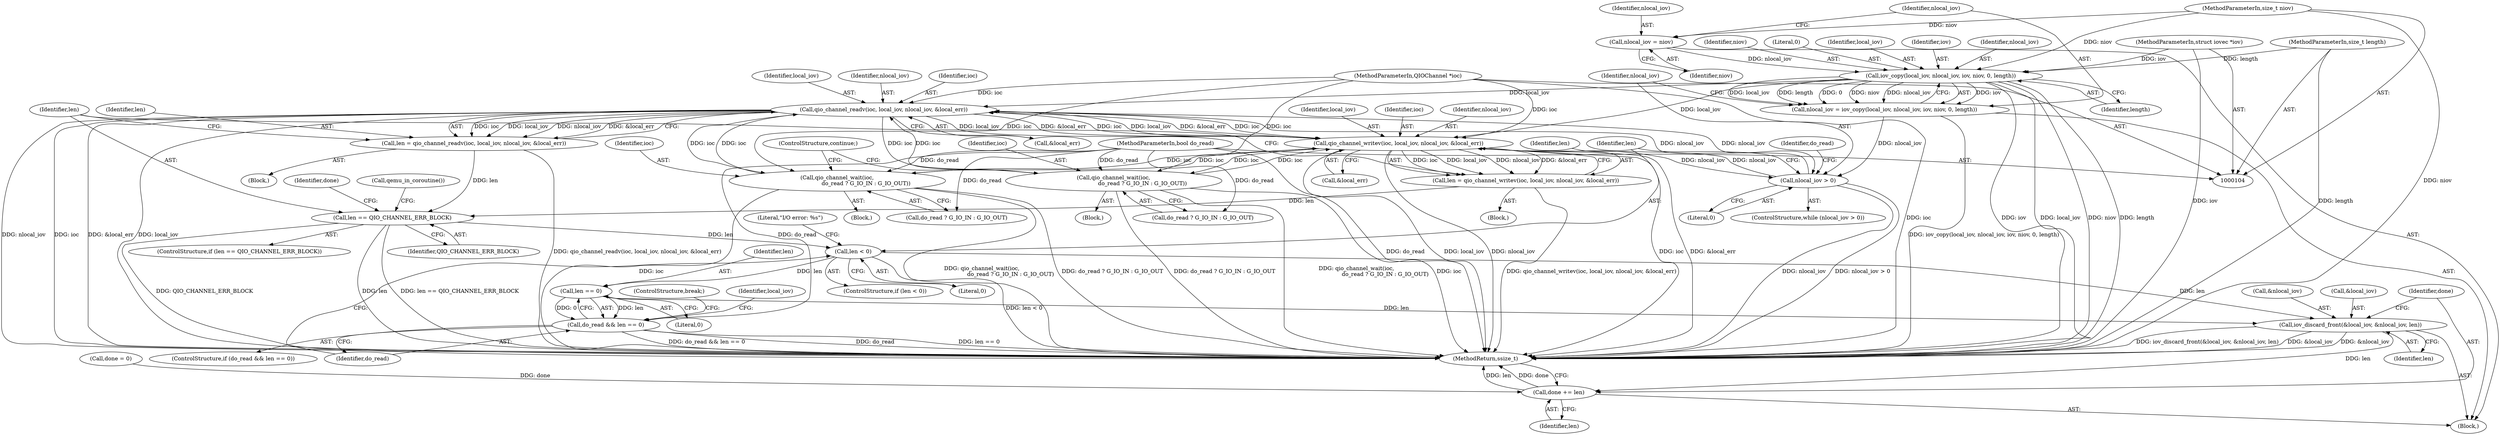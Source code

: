 digraph "0_qemu_ff82911cd3f69f028f2537825c9720ff78bc3f19_1@API" {
"1000147" [label="(Call,qio_channel_readv(ioc, local_iov, nlocal_iov, &local_err))"];
"1000157" [label="(Call,qio_channel_writev(ioc, local_iov, nlocal_iov, &local_err))"];
"1000147" [label="(Call,qio_channel_readv(ioc, local_iov, nlocal_iov, &local_err))"];
"1000176" [label="(Call,qio_channel_wait(ioc,\n                                 do_read ? G_IO_IN : G_IO_OUT))"];
"1000105" [label="(MethodParameterIn,QIOChannel *ioc)"];
"1000109" [label="(MethodParameterIn,bool do_read)"];
"1000191" [label="(Call,qio_channel_wait(ioc,\n                                 do_read ? G_IO_IN : G_IO_OUT))"];
"1000129" [label="(Call,iov_copy(local_iov, nlocal_iov, iov, niov, 0, length))"];
"1000124" [label="(Call,nlocal_iov = niov)"];
"1000107" [label="(MethodParameterIn,size_t niov)"];
"1000106" [label="(MethodParameterIn,struct iovec *iov)"];
"1000108" [label="(MethodParameterIn,size_t length)"];
"1000137" [label="(Call,nlocal_iov > 0)"];
"1000127" [label="(Call,nlocal_iov = iov_copy(local_iov, nlocal_iov, iov, niov, 0, length))"];
"1000145" [label="(Call,len = qio_channel_readv(ioc, local_iov, nlocal_iov, &local_err))"];
"1000164" [label="(Call,len == QIO_CHANNEL_ERR_BLOCK)"];
"1000204" [label="(Call,len < 0)"];
"1000222" [label="(Call,len == 0)"];
"1000220" [label="(Call,do_read && len == 0)"];
"1000227" [label="(Call,iov_discard_front(&local_iov, &nlocal_iov, len))"];
"1000233" [label="(Call,done += len)"];
"1000155" [label="(Call,len = qio_channel_writev(ioc, local_iov, nlocal_iov, &local_err))"];
"1000209" [label="(Literal,\"I/O error: %s\")"];
"1000227" [label="(Call,iov_discard_front(&local_iov, &nlocal_iov, len))"];
"1000133" [label="(Identifier,niov)"];
"1000143" [label="(Identifier,do_read)"];
"1000190" [label="(Block,)"];
"1000161" [label="(Call,&local_err)"];
"1000124" [label="(Call,nlocal_iov = niov)"];
"1000177" [label="(Identifier,ioc)"];
"1000204" [label="(Call,len < 0)"];
"1000224" [label="(Literal,0)"];
"1000192" [label="(Identifier,ioc)"];
"1000226" [label="(ControlStructure,break;)"];
"1000156" [label="(Identifier,len)"];
"1000137" [label="(Call,nlocal_iov > 0)"];
"1000128" [label="(Identifier,nlocal_iov)"];
"1000220" [label="(Call,do_read && len == 0)"];
"1000150" [label="(Identifier,nlocal_iov)"];
"1000134" [label="(Literal,0)"];
"1000203" [label="(ControlStructure,if (len < 0))"];
"1000155" [label="(Call,len = qio_channel_writev(ioc, local_iov, nlocal_iov, &local_err))"];
"1000125" [label="(Identifier,nlocal_iov)"];
"1000166" [label="(Identifier,QIO_CHANNEL_ERR_BLOCK)"];
"1000164" [label="(Call,len == QIO_CHANNEL_ERR_BLOCK)"];
"1000230" [label="(Call,&nlocal_iov)"];
"1000159" [label="(Identifier,local_iov)"];
"1000191" [label="(Call,qio_channel_wait(ioc,\n                                 do_read ? G_IO_IN : G_IO_OUT))"];
"1000105" [label="(MethodParameterIn,QIOChannel *ioc)"];
"1000110" [label="(Block,)"];
"1000219" [label="(ControlStructure,if (do_read && len == 0))"];
"1000129" [label="(Call,iov_copy(local_iov, nlocal_iov, iov, niov, 0, length))"];
"1000145" [label="(Call,len = qio_channel_readv(ioc, local_iov, nlocal_iov, &local_err))"];
"1000234" [label="(Identifier,done)"];
"1000138" [label="(Identifier,nlocal_iov)"];
"1000157" [label="(Call,qio_channel_writev(ioc, local_iov, nlocal_iov, &local_err))"];
"1000127" [label="(Call,nlocal_iov = iov_copy(local_iov, nlocal_iov, iov, niov, 0, length))"];
"1000108" [label="(MethodParameterIn,size_t length)"];
"1000178" [label="(Call,do_read ? G_IO_IN : G_IO_OUT)"];
"1000130" [label="(Identifier,local_iov)"];
"1000126" [label="(Identifier,niov)"];
"1000205" [label="(Identifier,len)"];
"1000144" [label="(Block,)"];
"1000229" [label="(Identifier,local_iov)"];
"1000236" [label="(MethodReturn,ssize_t)"];
"1000189" [label="(Identifier,done)"];
"1000176" [label="(Call,qio_channel_wait(ioc,\n                                 do_read ? G_IO_IN : G_IO_OUT))"];
"1000233" [label="(Call,done += len)"];
"1000107" [label="(MethodParameterIn,size_t niov)"];
"1000135" [label="(Identifier,length)"];
"1000146" [label="(Identifier,len)"];
"1000106" [label="(MethodParameterIn,struct iovec *iov)"];
"1000112" [label="(Call,done = 0)"];
"1000235" [label="(Identifier,len)"];
"1000221" [label="(Identifier,do_read)"];
"1000139" [label="(Literal,0)"];
"1000175" [label="(Block,)"];
"1000158" [label="(Identifier,ioc)"];
"1000206" [label="(Literal,0)"];
"1000148" [label="(Identifier,ioc)"];
"1000228" [label="(Call,&local_iov)"];
"1000149" [label="(Identifier,local_iov)"];
"1000163" [label="(ControlStructure,if (len == QIO_CHANNEL_ERR_BLOCK))"];
"1000109" [label="(MethodParameterIn,bool do_read)"];
"1000132" [label="(Identifier,iov)"];
"1000223" [label="(Identifier,len)"];
"1000232" [label="(Identifier,len)"];
"1000154" [label="(Block,)"];
"1000147" [label="(Call,qio_channel_readv(ioc, local_iov, nlocal_iov, &local_err))"];
"1000160" [label="(Identifier,nlocal_iov)"];
"1000202" [label="(ControlStructure,continue;)"];
"1000193" [label="(Call,do_read ? G_IO_IN : G_IO_OUT)"];
"1000131" [label="(Identifier,nlocal_iov)"];
"1000222" [label="(Call,len == 0)"];
"1000151" [label="(Call,&local_err)"];
"1000169" [label="(Call,qemu_in_coroutine())"];
"1000165" [label="(Identifier,len)"];
"1000136" [label="(ControlStructure,while (nlocal_iov > 0))"];
"1000147" -> "1000145"  [label="AST: "];
"1000147" -> "1000151"  [label="CFG: "];
"1000148" -> "1000147"  [label="AST: "];
"1000149" -> "1000147"  [label="AST: "];
"1000150" -> "1000147"  [label="AST: "];
"1000151" -> "1000147"  [label="AST: "];
"1000145" -> "1000147"  [label="CFG: "];
"1000147" -> "1000236"  [label="DDG: &local_err"];
"1000147" -> "1000236"  [label="DDG: local_iov"];
"1000147" -> "1000236"  [label="DDG: ioc"];
"1000147" -> "1000236"  [label="DDG: nlocal_iov"];
"1000147" -> "1000137"  [label="DDG: nlocal_iov"];
"1000147" -> "1000145"  [label="DDG: ioc"];
"1000147" -> "1000145"  [label="DDG: local_iov"];
"1000147" -> "1000145"  [label="DDG: nlocal_iov"];
"1000147" -> "1000145"  [label="DDG: &local_err"];
"1000157" -> "1000147"  [label="DDG: ioc"];
"1000157" -> "1000147"  [label="DDG: local_iov"];
"1000157" -> "1000147"  [label="DDG: &local_err"];
"1000176" -> "1000147"  [label="DDG: ioc"];
"1000191" -> "1000147"  [label="DDG: ioc"];
"1000105" -> "1000147"  [label="DDG: ioc"];
"1000129" -> "1000147"  [label="DDG: local_iov"];
"1000137" -> "1000147"  [label="DDG: nlocal_iov"];
"1000147" -> "1000157"  [label="DDG: ioc"];
"1000147" -> "1000157"  [label="DDG: local_iov"];
"1000147" -> "1000157"  [label="DDG: &local_err"];
"1000147" -> "1000176"  [label="DDG: ioc"];
"1000147" -> "1000191"  [label="DDG: ioc"];
"1000157" -> "1000155"  [label="AST: "];
"1000157" -> "1000161"  [label="CFG: "];
"1000158" -> "1000157"  [label="AST: "];
"1000159" -> "1000157"  [label="AST: "];
"1000160" -> "1000157"  [label="AST: "];
"1000161" -> "1000157"  [label="AST: "];
"1000155" -> "1000157"  [label="CFG: "];
"1000157" -> "1000236"  [label="DDG: local_iov"];
"1000157" -> "1000236"  [label="DDG: nlocal_iov"];
"1000157" -> "1000236"  [label="DDG: ioc"];
"1000157" -> "1000236"  [label="DDG: &local_err"];
"1000157" -> "1000137"  [label="DDG: nlocal_iov"];
"1000157" -> "1000155"  [label="DDG: ioc"];
"1000157" -> "1000155"  [label="DDG: local_iov"];
"1000157" -> "1000155"  [label="DDG: nlocal_iov"];
"1000157" -> "1000155"  [label="DDG: &local_err"];
"1000176" -> "1000157"  [label="DDG: ioc"];
"1000191" -> "1000157"  [label="DDG: ioc"];
"1000105" -> "1000157"  [label="DDG: ioc"];
"1000129" -> "1000157"  [label="DDG: local_iov"];
"1000137" -> "1000157"  [label="DDG: nlocal_iov"];
"1000157" -> "1000176"  [label="DDG: ioc"];
"1000157" -> "1000191"  [label="DDG: ioc"];
"1000176" -> "1000175"  [label="AST: "];
"1000176" -> "1000178"  [label="CFG: "];
"1000177" -> "1000176"  [label="AST: "];
"1000178" -> "1000176"  [label="AST: "];
"1000202" -> "1000176"  [label="CFG: "];
"1000176" -> "1000236"  [label="DDG: do_read ? G_IO_IN : G_IO_OUT"];
"1000176" -> "1000236"  [label="DDG: qio_channel_wait(ioc,\n                                 do_read ? G_IO_IN : G_IO_OUT)"];
"1000176" -> "1000236"  [label="DDG: ioc"];
"1000105" -> "1000176"  [label="DDG: ioc"];
"1000109" -> "1000176"  [label="DDG: do_read"];
"1000105" -> "1000104"  [label="AST: "];
"1000105" -> "1000236"  [label="DDG: ioc"];
"1000105" -> "1000191"  [label="DDG: ioc"];
"1000109" -> "1000104"  [label="AST: "];
"1000109" -> "1000236"  [label="DDG: do_read"];
"1000109" -> "1000178"  [label="DDG: do_read"];
"1000109" -> "1000191"  [label="DDG: do_read"];
"1000109" -> "1000193"  [label="DDG: do_read"];
"1000109" -> "1000220"  [label="DDG: do_read"];
"1000191" -> "1000190"  [label="AST: "];
"1000191" -> "1000193"  [label="CFG: "];
"1000192" -> "1000191"  [label="AST: "];
"1000193" -> "1000191"  [label="AST: "];
"1000202" -> "1000191"  [label="CFG: "];
"1000191" -> "1000236"  [label="DDG: qio_channel_wait(ioc,\n                                 do_read ? G_IO_IN : G_IO_OUT)"];
"1000191" -> "1000236"  [label="DDG: do_read ? G_IO_IN : G_IO_OUT"];
"1000191" -> "1000236"  [label="DDG: ioc"];
"1000129" -> "1000127"  [label="AST: "];
"1000129" -> "1000135"  [label="CFG: "];
"1000130" -> "1000129"  [label="AST: "];
"1000131" -> "1000129"  [label="AST: "];
"1000132" -> "1000129"  [label="AST: "];
"1000133" -> "1000129"  [label="AST: "];
"1000134" -> "1000129"  [label="AST: "];
"1000135" -> "1000129"  [label="AST: "];
"1000127" -> "1000129"  [label="CFG: "];
"1000129" -> "1000236"  [label="DDG: iov"];
"1000129" -> "1000236"  [label="DDG: local_iov"];
"1000129" -> "1000236"  [label="DDG: niov"];
"1000129" -> "1000236"  [label="DDG: length"];
"1000129" -> "1000127"  [label="DDG: iov"];
"1000129" -> "1000127"  [label="DDG: local_iov"];
"1000129" -> "1000127"  [label="DDG: length"];
"1000129" -> "1000127"  [label="DDG: 0"];
"1000129" -> "1000127"  [label="DDG: niov"];
"1000129" -> "1000127"  [label="DDG: nlocal_iov"];
"1000124" -> "1000129"  [label="DDG: nlocal_iov"];
"1000106" -> "1000129"  [label="DDG: iov"];
"1000107" -> "1000129"  [label="DDG: niov"];
"1000108" -> "1000129"  [label="DDG: length"];
"1000124" -> "1000110"  [label="AST: "];
"1000124" -> "1000126"  [label="CFG: "];
"1000125" -> "1000124"  [label="AST: "];
"1000126" -> "1000124"  [label="AST: "];
"1000128" -> "1000124"  [label="CFG: "];
"1000107" -> "1000124"  [label="DDG: niov"];
"1000107" -> "1000104"  [label="AST: "];
"1000107" -> "1000236"  [label="DDG: niov"];
"1000106" -> "1000104"  [label="AST: "];
"1000106" -> "1000236"  [label="DDG: iov"];
"1000108" -> "1000104"  [label="AST: "];
"1000108" -> "1000236"  [label="DDG: length"];
"1000137" -> "1000136"  [label="AST: "];
"1000137" -> "1000139"  [label="CFG: "];
"1000138" -> "1000137"  [label="AST: "];
"1000139" -> "1000137"  [label="AST: "];
"1000143" -> "1000137"  [label="CFG: "];
"1000205" -> "1000137"  [label="CFG: "];
"1000137" -> "1000236"  [label="DDG: nlocal_iov"];
"1000137" -> "1000236"  [label="DDG: nlocal_iov > 0"];
"1000127" -> "1000137"  [label="DDG: nlocal_iov"];
"1000127" -> "1000110"  [label="AST: "];
"1000128" -> "1000127"  [label="AST: "];
"1000138" -> "1000127"  [label="CFG: "];
"1000127" -> "1000236"  [label="DDG: iov_copy(local_iov, nlocal_iov, iov, niov, 0, length)"];
"1000145" -> "1000144"  [label="AST: "];
"1000146" -> "1000145"  [label="AST: "];
"1000165" -> "1000145"  [label="CFG: "];
"1000145" -> "1000236"  [label="DDG: qio_channel_readv(ioc, local_iov, nlocal_iov, &local_err)"];
"1000145" -> "1000164"  [label="DDG: len"];
"1000164" -> "1000163"  [label="AST: "];
"1000164" -> "1000166"  [label="CFG: "];
"1000165" -> "1000164"  [label="AST: "];
"1000166" -> "1000164"  [label="AST: "];
"1000169" -> "1000164"  [label="CFG: "];
"1000189" -> "1000164"  [label="CFG: "];
"1000164" -> "1000236"  [label="DDG: len == QIO_CHANNEL_ERR_BLOCK"];
"1000164" -> "1000236"  [label="DDG: QIO_CHANNEL_ERR_BLOCK"];
"1000164" -> "1000236"  [label="DDG: len"];
"1000155" -> "1000164"  [label="DDG: len"];
"1000164" -> "1000204"  [label="DDG: len"];
"1000204" -> "1000203"  [label="AST: "];
"1000204" -> "1000206"  [label="CFG: "];
"1000205" -> "1000204"  [label="AST: "];
"1000206" -> "1000204"  [label="AST: "];
"1000209" -> "1000204"  [label="CFG: "];
"1000221" -> "1000204"  [label="CFG: "];
"1000204" -> "1000236"  [label="DDG: len < 0"];
"1000204" -> "1000222"  [label="DDG: len"];
"1000204" -> "1000227"  [label="DDG: len"];
"1000222" -> "1000220"  [label="AST: "];
"1000222" -> "1000224"  [label="CFG: "];
"1000223" -> "1000222"  [label="AST: "];
"1000224" -> "1000222"  [label="AST: "];
"1000220" -> "1000222"  [label="CFG: "];
"1000222" -> "1000220"  [label="DDG: len"];
"1000222" -> "1000220"  [label="DDG: 0"];
"1000222" -> "1000227"  [label="DDG: len"];
"1000220" -> "1000219"  [label="AST: "];
"1000220" -> "1000221"  [label="CFG: "];
"1000221" -> "1000220"  [label="AST: "];
"1000226" -> "1000220"  [label="CFG: "];
"1000229" -> "1000220"  [label="CFG: "];
"1000220" -> "1000236"  [label="DDG: do_read"];
"1000220" -> "1000236"  [label="DDG: len == 0"];
"1000220" -> "1000236"  [label="DDG: do_read && len == 0"];
"1000227" -> "1000110"  [label="AST: "];
"1000227" -> "1000232"  [label="CFG: "];
"1000228" -> "1000227"  [label="AST: "];
"1000230" -> "1000227"  [label="AST: "];
"1000232" -> "1000227"  [label="AST: "];
"1000234" -> "1000227"  [label="CFG: "];
"1000227" -> "1000236"  [label="DDG: iov_discard_front(&local_iov, &nlocal_iov, len)"];
"1000227" -> "1000236"  [label="DDG: &local_iov"];
"1000227" -> "1000236"  [label="DDG: &nlocal_iov"];
"1000227" -> "1000233"  [label="DDG: len"];
"1000233" -> "1000110"  [label="AST: "];
"1000233" -> "1000235"  [label="CFG: "];
"1000234" -> "1000233"  [label="AST: "];
"1000235" -> "1000233"  [label="AST: "];
"1000236" -> "1000233"  [label="CFG: "];
"1000233" -> "1000236"  [label="DDG: len"];
"1000233" -> "1000236"  [label="DDG: done"];
"1000112" -> "1000233"  [label="DDG: done"];
"1000155" -> "1000154"  [label="AST: "];
"1000156" -> "1000155"  [label="AST: "];
"1000165" -> "1000155"  [label="CFG: "];
"1000155" -> "1000236"  [label="DDG: qio_channel_writev(ioc, local_iov, nlocal_iov, &local_err)"];
}
